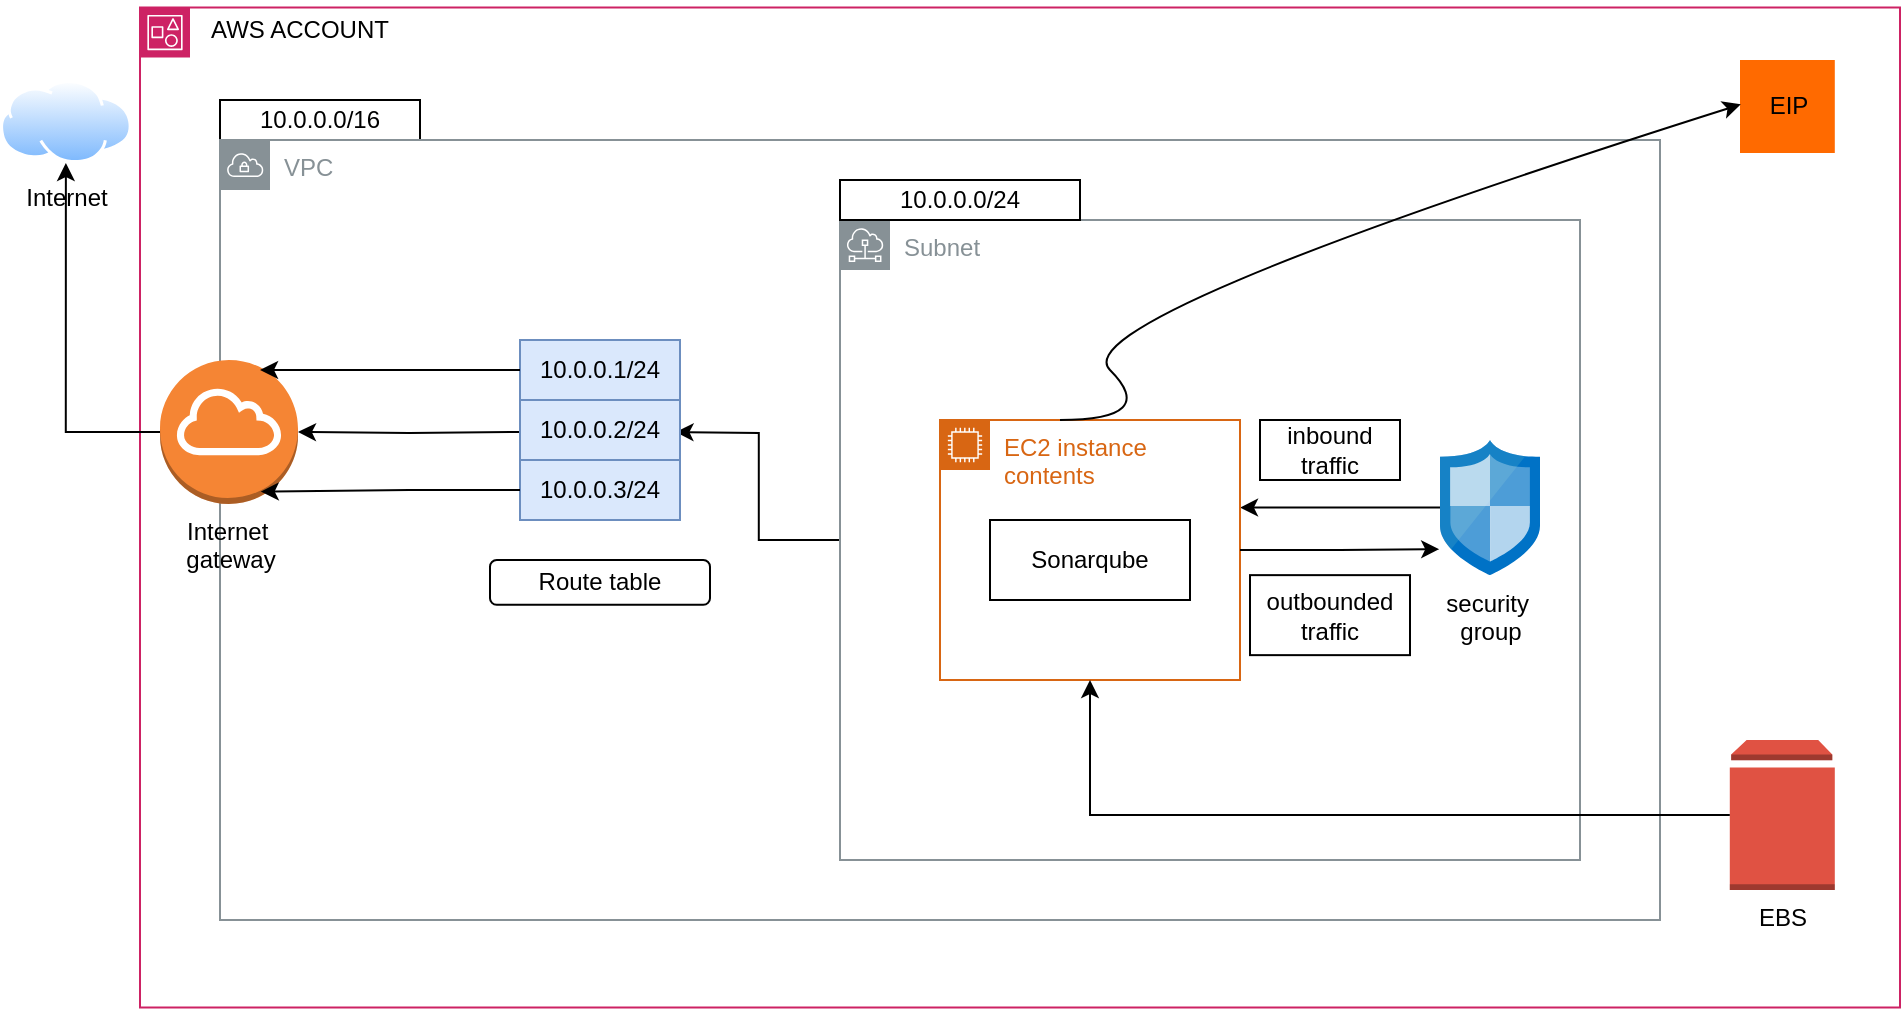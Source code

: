 <mxfile version="26.0.10">
  <diagram name="Page-1" id="R3SX5wMXtNJIHoPidFIt">
    <mxGraphModel dx="1050" dy="557" grid="1" gridSize="10" guides="1" tooltips="1" connect="1" arrows="1" fold="1" page="1" pageScale="1" pageWidth="827" pageHeight="1169" math="0" shadow="0">
      <root>
        <mxCell id="0" />
        <mxCell id="1" parent="0" />
        <mxCell id="NVkuW_zoewZ-WYteUFID-1" value="" style="points=[[0,0],[0.25,0],[0.5,0],[0.75,0],[1,0],[1,0.25],[1,0.5],[1,0.75],[1,1],[0.75,1],[0.5,1],[0.25,1],[0,1],[0,0.75],[0,0.5],[0,0.25]];outlineConnect=0;gradientColor=none;html=1;whiteSpace=wrap;fontSize=12;fontStyle=0;container=1;pointerEvents=0;collapsible=0;recursiveResize=0;shape=mxgraph.aws4.group;grIcon=mxgraph.aws4.group_account;strokeColor=#CD2264;fillColor=none;verticalAlign=top;align=left;spacingLeft=30;fontColor=#CD2264;dashed=0;" vertex="1" parent="1">
          <mxGeometry x="80" y="23.78" width="880" height="500" as="geometry" />
        </mxCell>
        <mxCell id="NVkuW_zoewZ-WYteUFID-8" value="10.0.0.0/16" style="rounded=0;whiteSpace=wrap;html=1;" vertex="1" parent="NVkuW_zoewZ-WYteUFID-1">
          <mxGeometry x="40" y="46.22" width="100" height="20" as="geometry" />
        </mxCell>
        <mxCell id="NVkuW_zoewZ-WYteUFID-13" value="AWS ACCOUNT" style="text;strokeColor=none;align=center;fillColor=none;html=1;verticalAlign=middle;whiteSpace=wrap;rounded=0;" vertex="1" parent="NVkuW_zoewZ-WYteUFID-1">
          <mxGeometry x="30" y="-3.78" width="100" height="30" as="geometry" />
        </mxCell>
        <mxCell id="NVkuW_zoewZ-WYteUFID-34" value="EIP" style="points=[];aspect=fixed;html=1;align=center;shadow=0;dashed=0;fillColor=#FF6A00;strokeColor=none;shape=mxgraph.alibaba_cloud.eip_elastic_ip_address;" vertex="1" parent="NVkuW_zoewZ-WYteUFID-1">
          <mxGeometry x="800" y="26.22" width="47.4" height="46.5" as="geometry" />
        </mxCell>
        <mxCell id="NVkuW_zoewZ-WYteUFID-35" value="EBS" style="outlineConnect=0;dashed=0;verticalLabelPosition=bottom;verticalAlign=top;align=center;html=1;shape=mxgraph.aws3.volume;fillColor=#E05243;gradientColor=none;" vertex="1" parent="NVkuW_zoewZ-WYteUFID-1">
          <mxGeometry x="794.9" y="366.22" width="52.5" height="75" as="geometry" />
        </mxCell>
        <mxCell id="NVkuW_zoewZ-WYteUFID-3" value="VPC" style="sketch=0;outlineConnect=0;gradientColor=none;html=1;whiteSpace=wrap;fontSize=12;fontStyle=0;shape=mxgraph.aws4.group;grIcon=mxgraph.aws4.group_vpc;strokeColor=#879196;fillColor=none;verticalAlign=top;align=left;spacingLeft=30;fontColor=#879196;dashed=0;" vertex="1" parent="1">
          <mxGeometry x="120" y="90" width="720" height="390" as="geometry" />
        </mxCell>
        <mxCell id="NVkuW_zoewZ-WYteUFID-30" style="edgeStyle=orthogonalEdgeStyle;rounded=0;orthogonalLoop=1;jettySize=auto;html=1;" edge="1" parent="1" source="NVkuW_zoewZ-WYteUFID-5">
          <mxGeometry relative="1" as="geometry">
            <mxPoint x="347.771" y="236" as="targetPoint" />
          </mxGeometry>
        </mxCell>
        <mxCell id="NVkuW_zoewZ-WYteUFID-5" value="Subnet" style="sketch=0;outlineConnect=0;gradientColor=none;html=1;whiteSpace=wrap;fontSize=12;fontStyle=0;shape=mxgraph.aws4.group;grIcon=mxgraph.aws4.group_subnet;strokeColor=#879196;fillColor=none;verticalAlign=top;align=left;spacingLeft=30;fontColor=#879196;dashed=0;" vertex="1" parent="1">
          <mxGeometry x="430" y="130" width="370" height="320" as="geometry" />
        </mxCell>
        <mxCell id="NVkuW_zoewZ-WYteUFID-6" value="10.0.0.0/24" style="rounded=0;whiteSpace=wrap;html=1;" vertex="1" parent="1">
          <mxGeometry x="430" y="110" width="120" height="20" as="geometry" />
        </mxCell>
        <mxCell id="NVkuW_zoewZ-WYteUFID-12" style="edgeStyle=orthogonalEdgeStyle;rounded=0;orthogonalLoop=1;jettySize=auto;html=1;" edge="1" parent="1" source="NVkuW_zoewZ-WYteUFID-10" target="NVkuW_zoewZ-WYteUFID-11">
          <mxGeometry relative="1" as="geometry">
            <Array as="points">
              <mxPoint x="630" y="274" />
              <mxPoint x="630" y="274" />
            </Array>
          </mxGeometry>
        </mxCell>
        <mxCell id="NVkuW_zoewZ-WYteUFID-10" value="security&amp;nbsp;&lt;div&gt;group&lt;/div&gt;" style="image;sketch=0;aspect=fixed;html=1;points=[];align=center;fontSize=12;image=img/lib/mscae/Network_Security_Groups_Classic.svg;" vertex="1" parent="1">
          <mxGeometry x="730" y="240" width="50" height="67.57" as="geometry" />
        </mxCell>
        <mxCell id="NVkuW_zoewZ-WYteUFID-11" value="EC2 instance contents" style="points=[[0,0],[0.25,0],[0.5,0],[0.75,0],[1,0],[1,0.25],[1,0.5],[1,0.75],[1,1],[0.75,1],[0.5,1],[0.25,1],[0,1],[0,0.75],[0,0.5],[0,0.25]];outlineConnect=0;gradientColor=none;html=1;whiteSpace=wrap;fontSize=12;fontStyle=0;container=1;pointerEvents=0;collapsible=0;recursiveResize=0;shape=mxgraph.aws4.group;grIcon=mxgraph.aws4.group_ec2_instance_contents;strokeColor=#D86613;fillColor=none;verticalAlign=top;align=left;spacingLeft=30;fontColor=#D86613;dashed=0;" vertex="1" parent="1">
          <mxGeometry x="480" y="230" width="150" height="130" as="geometry" />
        </mxCell>
        <mxCell id="NVkuW_zoewZ-WYteUFID-53" value="Sonarqube" style="rounded=0;whiteSpace=wrap;html=1;" vertex="1" parent="NVkuW_zoewZ-WYteUFID-11">
          <mxGeometry x="25" y="50" width="100" height="40" as="geometry" />
        </mxCell>
        <mxCell id="NVkuW_zoewZ-WYteUFID-14" value="inbound traffic" style="rounded=0;whiteSpace=wrap;html=1;" vertex="1" parent="1">
          <mxGeometry x="640" y="230" width="70" height="30" as="geometry" />
        </mxCell>
        <mxCell id="NVkuW_zoewZ-WYteUFID-17" style="edgeStyle=orthogonalEdgeStyle;rounded=0;orthogonalLoop=1;jettySize=auto;html=1;entryX=-0.008;entryY=0.808;entryDx=0;entryDy=0;entryPerimeter=0;" edge="1" parent="1" source="NVkuW_zoewZ-WYteUFID-11" target="NVkuW_zoewZ-WYteUFID-10">
          <mxGeometry relative="1" as="geometry" />
        </mxCell>
        <mxCell id="NVkuW_zoewZ-WYteUFID-18" value="outbounded&lt;div&gt;traffic&lt;/div&gt;" style="rounded=0;whiteSpace=wrap;html=1;" vertex="1" parent="1">
          <mxGeometry x="635" y="307.57" width="80" height="40" as="geometry" />
        </mxCell>
        <mxCell id="NVkuW_zoewZ-WYteUFID-24" value="Internet" style="image;aspect=fixed;perimeter=ellipsePerimeter;html=1;align=center;shadow=0;dashed=0;spacingTop=3;image=img/lib/active_directory/internet_cloud.svg;" vertex="1" parent="1">
          <mxGeometry x="10" y="60" width="65.87" height="41.5" as="geometry" />
        </mxCell>
        <mxCell id="NVkuW_zoewZ-WYteUFID-26" style="edgeStyle=orthogonalEdgeStyle;rounded=0;orthogonalLoop=1;jettySize=auto;html=1;entryX=0.5;entryY=1;entryDx=0;entryDy=0;" edge="1" parent="1" source="NVkuW_zoewZ-WYteUFID-25" target="NVkuW_zoewZ-WYteUFID-24">
          <mxGeometry relative="1" as="geometry" />
        </mxCell>
        <mxCell id="NVkuW_zoewZ-WYteUFID-25" value="Internet&amp;nbsp;&lt;div&gt;gateway&lt;/div&gt;" style="outlineConnect=0;dashed=0;verticalLabelPosition=bottom;verticalAlign=top;align=center;html=1;shape=mxgraph.aws3.internet_gateway;fillColor=#F58534;gradientColor=none;" vertex="1" parent="1">
          <mxGeometry x="90" y="200" width="69" height="72" as="geometry" />
        </mxCell>
        <mxCell id="NVkuW_zoewZ-WYteUFID-28" value="" style="edgeStyle=orthogonalEdgeStyle;rounded=0;orthogonalLoop=1;jettySize=auto;html=1;" edge="1" parent="1" target="NVkuW_zoewZ-WYteUFID-25">
          <mxGeometry relative="1" as="geometry">
            <mxPoint x="270.229" y="236" as="sourcePoint" />
          </mxGeometry>
        </mxCell>
        <mxCell id="NVkuW_zoewZ-WYteUFID-37" style="edgeStyle=orthogonalEdgeStyle;rounded=0;orthogonalLoop=1;jettySize=auto;html=1;entryX=0.5;entryY=1;entryDx=0;entryDy=0;" edge="1" parent="1" source="NVkuW_zoewZ-WYteUFID-35" target="NVkuW_zoewZ-WYteUFID-11">
          <mxGeometry relative="1" as="geometry" />
        </mxCell>
        <mxCell id="NVkuW_zoewZ-WYteUFID-38" value="" style="curved=1;endArrow=classic;html=1;rounded=0;entryX=0.008;entryY=0.477;entryDx=0;entryDy=0;entryPerimeter=0;" edge="1" parent="1" target="NVkuW_zoewZ-WYteUFID-34">
          <mxGeometry width="50" height="50" relative="1" as="geometry">
            <mxPoint x="540" y="230" as="sourcePoint" />
            <mxPoint x="590" y="180" as="targetPoint" />
            <Array as="points">
              <mxPoint x="590" y="230" />
              <mxPoint x="540" y="180" />
            </Array>
          </mxGeometry>
        </mxCell>
        <mxCell id="NVkuW_zoewZ-WYteUFID-45" value="10.0.0.2/24" style="rounded=0;whiteSpace=wrap;html=1;fillColor=#dae8fc;strokeColor=#6c8ebf;" vertex="1" parent="1">
          <mxGeometry x="270" y="220" width="80" height="30" as="geometry" />
        </mxCell>
        <mxCell id="NVkuW_zoewZ-WYteUFID-46" value="10.0.0.3/24" style="rounded=0;whiteSpace=wrap;html=1;fillColor=#dae8fc;strokeColor=#6c8ebf;" vertex="1" parent="1">
          <mxGeometry x="270" y="250" width="80" height="30" as="geometry" />
        </mxCell>
        <mxCell id="NVkuW_zoewZ-WYteUFID-47" value="10.0.0.1/24" style="rounded=0;whiteSpace=wrap;html=1;fillColor=#dae8fc;strokeColor=#6c8ebf;" vertex="1" parent="1">
          <mxGeometry x="270" y="190" width="80" height="30" as="geometry" />
        </mxCell>
        <mxCell id="NVkuW_zoewZ-WYteUFID-50" style="edgeStyle=orthogonalEdgeStyle;rounded=0;orthogonalLoop=1;jettySize=auto;html=1;entryX=0.73;entryY=0.914;entryDx=0;entryDy=0;entryPerimeter=0;" edge="1" parent="1" source="NVkuW_zoewZ-WYteUFID-46" target="NVkuW_zoewZ-WYteUFID-25">
          <mxGeometry relative="1" as="geometry" />
        </mxCell>
        <mxCell id="NVkuW_zoewZ-WYteUFID-51" style="edgeStyle=orthogonalEdgeStyle;rounded=0;orthogonalLoop=1;jettySize=auto;html=1;entryX=0.725;entryY=0.069;entryDx=0;entryDy=0;entryPerimeter=0;" edge="1" parent="1" source="NVkuW_zoewZ-WYteUFID-47" target="NVkuW_zoewZ-WYteUFID-25">
          <mxGeometry relative="1" as="geometry" />
        </mxCell>
        <mxCell id="NVkuW_zoewZ-WYteUFID-52" value="Route table" style="rounded=1;whiteSpace=wrap;html=1;" vertex="1" parent="1">
          <mxGeometry x="255" y="300" width="110" height="22.43" as="geometry" />
        </mxCell>
      </root>
    </mxGraphModel>
  </diagram>
</mxfile>
